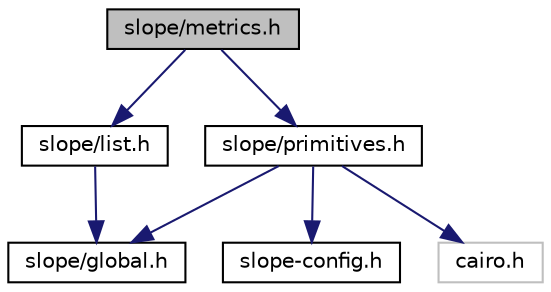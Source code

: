 digraph "slope/metrics.h"
{
  edge [fontname="Helvetica",fontsize="10",labelfontname="Helvetica",labelfontsize="10"];
  node [fontname="Helvetica",fontsize="10",shape=record];
  Node1 [label="slope/metrics.h",height=0.2,width=0.4,color="black", fillcolor="grey75", style="filled", fontcolor="black"];
  Node1 -> Node2 [color="midnightblue",fontsize="10",style="solid",fontname="Helvetica"];
  Node2 [label="slope/list.h",height=0.2,width=0.4,color="black", fillcolor="white", style="filled",URL="$list_8h.html"];
  Node2 -> Node3 [color="midnightblue",fontsize="10",style="solid",fontname="Helvetica"];
  Node3 [label="slope/global.h",height=0.2,width=0.4,color="black", fillcolor="white", style="filled",URL="$global_8h_source.html"];
  Node1 -> Node4 [color="midnightblue",fontsize="10",style="solid",fontname="Helvetica"];
  Node4 [label="slope/primitives.h",height=0.2,width=0.4,color="black", fillcolor="white", style="filled",URL="$primitives_8h.html"];
  Node4 -> Node3 [color="midnightblue",fontsize="10",style="solid",fontname="Helvetica"];
  Node4 -> Node5 [color="midnightblue",fontsize="10",style="solid",fontname="Helvetica"];
  Node5 [label="slope-config.h",height=0.2,width=0.4,color="black", fillcolor="white", style="filled",URL="$slope-config_8h_source.html"];
  Node4 -> Node6 [color="midnightblue",fontsize="10",style="solid",fontname="Helvetica"];
  Node6 [label="cairo.h",height=0.2,width=0.4,color="grey75", fillcolor="white", style="filled"];
}
